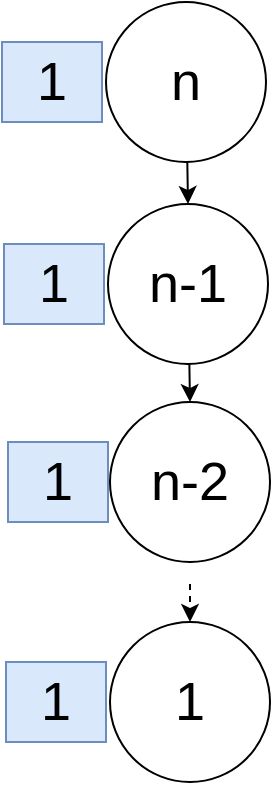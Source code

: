 <mxfile version="17.4.3" type="device"><diagram id="y_GUfcjmqxz1tPw471TL" name="Page-1"><mxGraphModel dx="1422" dy="752" grid="1" gridSize="10" guides="1" tooltips="1" connect="1" arrows="1" fold="1" page="1" pageScale="1" pageWidth="850" pageHeight="1100" math="0" shadow="0"><root><mxCell id="0"/><mxCell id="1" parent="0"/><mxCell id="zo4bfHjIIS-EQb7CEIMd-39" style="edgeStyle=none;rounded=0;jumpStyle=none;orthogonalLoop=1;jettySize=auto;html=1;entryX=0.5;entryY=0;entryDx=0;entryDy=0;fontSize=27;strokeColor=default;" edge="1" parent="1" source="zo4bfHjIIS-EQb7CEIMd-1" target="zo4bfHjIIS-EQb7CEIMd-5"><mxGeometry relative="1" as="geometry"/></mxCell><mxCell id="zo4bfHjIIS-EQb7CEIMd-1" value="&lt;font style=&quot;font-size: 27px&quot;&gt;n&lt;/font&gt;" style="ellipse;whiteSpace=wrap;html=1;" vertex="1" parent="1"><mxGeometry x="360" y="120" width="80" height="80" as="geometry"/></mxCell><mxCell id="zo4bfHjIIS-EQb7CEIMd-2" value="1" style="rounded=0;whiteSpace=wrap;html=1;fontSize=27;fillColor=#dae8fc;strokeColor=#6c8ebf;" vertex="1" parent="1"><mxGeometry x="308" y="140" width="50" height="40" as="geometry"/></mxCell><mxCell id="zo4bfHjIIS-EQb7CEIMd-19" style="rounded=0;orthogonalLoop=1;jettySize=auto;html=1;entryX=0.5;entryY=0;entryDx=0;entryDy=0;fontSize=27;" edge="1" parent="1" source="zo4bfHjIIS-EQb7CEIMd-5" target="zo4bfHjIIS-EQb7CEIMd-17"><mxGeometry relative="1" as="geometry"/></mxCell><mxCell id="zo4bfHjIIS-EQb7CEIMd-5" value="&lt;font style=&quot;font-size: 27px&quot;&gt;n-1&lt;/font&gt;" style="ellipse;whiteSpace=wrap;html=1;" vertex="1" parent="1"><mxGeometry x="361" y="221.0" width="80" height="80" as="geometry"/></mxCell><mxCell id="zo4bfHjIIS-EQb7CEIMd-6" value="1" style="rounded=0;whiteSpace=wrap;html=1;fontSize=27;fillColor=#dae8fc;strokeColor=#6c8ebf;" vertex="1" parent="1"><mxGeometry x="309" y="241" width="50" height="40" as="geometry"/></mxCell><mxCell id="zo4bfHjIIS-EQb7CEIMd-41" style="edgeStyle=none;rounded=0;jumpStyle=none;orthogonalLoop=1;jettySize=auto;html=1;exitX=0.5;exitY=1;exitDx=0;exitDy=0;entryX=0.5;entryY=0;entryDx=0;entryDy=0;fontSize=27;strokeColor=default;dashed=1;" edge="1" parent="1" target="zo4bfHjIIS-EQb7CEIMd-30"><mxGeometry relative="1" as="geometry"><mxPoint x="402" y="411" as="sourcePoint"/></mxGeometry></mxCell><mxCell id="zo4bfHjIIS-EQb7CEIMd-17" value="&lt;font style=&quot;font-size: 27px&quot;&gt;n-2&lt;/font&gt;" style="ellipse;whiteSpace=wrap;html=1;" vertex="1" parent="1"><mxGeometry x="362" y="320" width="80" height="80" as="geometry"/></mxCell><mxCell id="zo4bfHjIIS-EQb7CEIMd-18" value="1" style="rounded=0;whiteSpace=wrap;html=1;fontSize=27;fillColor=#dae8fc;strokeColor=#6c8ebf;" vertex="1" parent="1"><mxGeometry x="311" y="340" width="50" height="40" as="geometry"/></mxCell><mxCell id="zo4bfHjIIS-EQb7CEIMd-30" value="&lt;font style=&quot;font-size: 27px&quot;&gt;1&lt;/font&gt;" style="ellipse;whiteSpace=wrap;html=1;" vertex="1" parent="1"><mxGeometry x="362" y="430" width="80" height="80" as="geometry"/></mxCell><mxCell id="zo4bfHjIIS-EQb7CEIMd-31" value="1" style="rounded=0;whiteSpace=wrap;html=1;fontSize=27;fillColor=#dae8fc;strokeColor=#6c8ebf;" vertex="1" parent="1"><mxGeometry x="310" y="450" width="50" height="40" as="geometry"/></mxCell></root></mxGraphModel></diagram></mxfile>